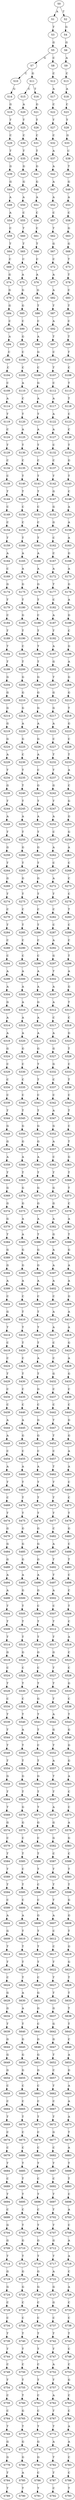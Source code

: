 strict digraph  {
	S0 -> S1 [ label = A ];
	S0 -> S2 [ label = T ];
	S1 -> S3 [ label = T ];
	S2 -> S4 [ label = G ];
	S3 -> S5 [ label = G ];
	S4 -> S6 [ label = G ];
	S5 -> S7 [ label = G ];
	S5 -> S8 [ label = C ];
	S6 -> S9 [ label = A ];
	S7 -> S10 [ label = C ];
	S7 -> S11 [ label = G ];
	S8 -> S12 [ label = C ];
	S9 -> S13 [ label = C ];
	S10 -> S14 [ label = G ];
	S11 -> S15 [ label = C ];
	S11 -> S16 [ label = T ];
	S12 -> S17 [ label = A ];
	S13 -> S18 [ label = A ];
	S14 -> S19 [ label = G ];
	S15 -> S20 [ label = A ];
	S16 -> S21 [ label = G ];
	S17 -> S22 [ label = C ];
	S18 -> S23 [ label = C ];
	S19 -> S24 [ label = T ];
	S20 -> S25 [ label = T ];
	S21 -> S26 [ label = T ];
	S22 -> S27 [ label = T ];
	S23 -> S28 [ label = T ];
	S24 -> S29 [ label = C ];
	S25 -> S30 [ label = C ];
	S26 -> S31 [ label = C ];
	S27 -> S32 [ label = C ];
	S28 -> S33 [ label = G ];
	S29 -> S34 [ label = T ];
	S30 -> S35 [ label = T ];
	S31 -> S36 [ label = T ];
	S32 -> S37 [ label = A ];
	S33 -> S38 [ label = C ];
	S34 -> S39 [ label = G ];
	S35 -> S40 [ label = G ];
	S36 -> S41 [ label = G ];
	S37 -> S42 [ label = A ];
	S38 -> S43 [ label = T ];
	S39 -> S44 [ label = G ];
	S40 -> S45 [ label = G ];
	S41 -> S46 [ label = G ];
	S42 -> S47 [ label = A ];
	S43 -> S48 [ label = G ];
	S44 -> S49 [ label = A ];
	S45 -> S50 [ label = A ];
	S46 -> S51 [ label = A ];
	S47 -> S52 [ label = A ];
	S48 -> S53 [ label = A ];
	S49 -> S54 [ label = A ];
	S50 -> S55 [ label = C ];
	S51 -> S56 [ label = C ];
	S52 -> S57 [ label = C ];
	S53 -> S58 [ label = C ];
	S54 -> S59 [ label = C ];
	S55 -> S60 [ label = T ];
	S56 -> S61 [ label = C ];
	S57 -> S62 [ label = T ];
	S58 -> S63 [ label = G ];
	S59 -> S64 [ label = T ];
	S60 -> S65 [ label = T ];
	S61 -> S66 [ label = T ];
	S62 -> S67 [ label = G ];
	S63 -> S68 [ label = G ];
	S64 -> S69 [ label = C ];
	S65 -> S70 [ label = C ];
	S66 -> S71 [ label = C ];
	S67 -> S72 [ label = C ];
	S68 -> S73 [ label = T ];
	S69 -> S74 [ label = G ];
	S70 -> S75 [ label = A ];
	S71 -> S76 [ label = A ];
	S72 -> S77 [ label = A ];
	S73 -> S78 [ label = T ];
	S74 -> S79 [ label = G ];
	S75 -> S80 [ label = G ];
	S76 -> S81 [ label = G ];
	S77 -> S82 [ label = A ];
	S78 -> S83 [ label = C ];
	S79 -> S84 [ label = G ];
	S80 -> S85 [ label = G ];
	S81 -> S86 [ label = T ];
	S82 -> S87 [ label = T ];
	S83 -> S88 [ label = T ];
	S84 -> S89 [ label = C ];
	S85 -> S90 [ label = C ];
	S86 -> S91 [ label = C ];
	S87 -> S92 [ label = A ];
	S88 -> S93 [ label = C ];
	S89 -> S94 [ label = A ];
	S90 -> S95 [ label = G ];
	S91 -> S96 [ label = A ];
	S92 -> S97 [ label = T ];
	S93 -> S98 [ label = T ];
	S94 -> S99 [ label = C ];
	S95 -> S100 [ label = C ];
	S96 -> S101 [ label = G ];
	S97 -> S102 [ label = C ];
	S98 -> S103 [ label = T ];
	S99 -> S104 [ label = C ];
	S100 -> S105 [ label = C ];
	S101 -> S106 [ label = C ];
	S102 -> S107 [ label = T ];
	S103 -> S108 [ label = C ];
	S104 -> S109 [ label = C ];
	S105 -> S110 [ label = A ];
	S106 -> S111 [ label = G ];
	S107 -> S112 [ label = C ];
	S108 -> S113 [ label = T ];
	S109 -> S114 [ label = A ];
	S110 -> S115 [ label = C ];
	S111 -> S116 [ label = A ];
	S112 -> S117 [ label = A ];
	S113 -> S118 [ label = T ];
	S114 -> S119 [ label = T ];
	S115 -> S120 [ label = T ];
	S116 -> S121 [ label = T ];
	S117 -> S122 [ label = A ];
	S118 -> S123 [ label = C ];
	S119 -> S124 [ label = C ];
	S120 -> S125 [ label = A ];
	S121 -> S126 [ label = A ];
	S122 -> S127 [ label = A ];
	S123 -> S128 [ label = C ];
	S124 -> S129 [ label = T ];
	S125 -> S130 [ label = T ];
	S126 -> S131 [ label = T ];
	S127 -> S132 [ label = C ];
	S128 -> S133 [ label = T ];
	S129 -> S134 [ label = C ];
	S130 -> S135 [ label = C ];
	S131 -> S136 [ label = C ];
	S132 -> S137 [ label = C ];
	S133 -> S138 [ label = G ];
	S134 -> S139 [ label = C ];
	S135 -> S140 [ label = T ];
	S136 -> S141 [ label = T ];
	S137 -> S142 [ label = T ];
	S138 -> S143 [ label = T ];
	S139 -> S144 [ label = T ];
	S140 -> S145 [ label = T ];
	S141 -> S146 [ label = T ];
	S142 -> S147 [ label = G ];
	S143 -> S148 [ label = C ];
	S144 -> S149 [ label = C ];
	S145 -> S150 [ label = C ];
	S146 -> S151 [ label = C ];
	S147 -> S152 [ label = G ];
	S148 -> S153 [ label = A ];
	S149 -> S154 [ label = C ];
	S150 -> S155 [ label = C ];
	S151 -> S156 [ label = C ];
	S152 -> S157 [ label = G ];
	S153 -> S158 [ label = A ];
	S154 -> S159 [ label = T ];
	S155 -> S160 [ label = T ];
	S156 -> S161 [ label = T ];
	S157 -> S162 [ label = C ];
	S158 -> S163 [ label = A ];
	S159 -> S164 [ label = A ];
	S160 -> S165 [ label = A ];
	S161 -> S166 [ label = A ];
	S162 -> S167 [ label = C ];
	S163 -> S168 [ label = G ];
	S164 -> S169 [ label = C ];
	S165 -> S170 [ label = A ];
	S166 -> S171 [ label = A ];
	S167 -> S172 [ label = A ];
	S168 -> S173 [ label = A ];
	S169 -> S174 [ label = G ];
	S170 -> S175 [ label = G ];
	S171 -> S176 [ label = G ];
	S172 -> S177 [ label = T ];
	S173 -> S178 [ label = G ];
	S174 -> S179 [ label = T ];
	S175 -> S180 [ label = T ];
	S176 -> S181 [ label = T ];
	S177 -> S182 [ label = C ];
	S178 -> S183 [ label = A ];
	S179 -> S184 [ label = C ];
	S180 -> S185 [ label = G ];
	S181 -> S186 [ label = C ];
	S182 -> S187 [ label = A ];
	S183 -> S188 [ label = G ];
	S184 -> S189 [ label = T ];
	S185 -> S190 [ label = T ];
	S186 -> S191 [ label = T ];
	S187 -> S192 [ label = T ];
	S188 -> S193 [ label = C ];
	S189 -> S194 [ label = T ];
	S190 -> S195 [ label = C ];
	S191 -> S196 [ label = T ];
	S192 -> S197 [ label = A ];
	S193 -> S198 [ label = G ];
	S194 -> S199 [ label = T ];
	S195 -> S200 [ label = T ];
	S196 -> S201 [ label = T ];
	S197 -> S202 [ label = G ];
	S198 -> S203 [ label = A ];
	S199 -> S204 [ label = G ];
	S200 -> S205 [ label = G ];
	S201 -> S206 [ label = G ];
	S202 -> S207 [ label = T ];
	S203 -> S208 [ label = G ];
	S204 -> S209 [ label = G ];
	S205 -> S210 [ label = G ];
	S206 -> S211 [ label = G ];
	S207 -> S212 [ label = G ];
	S208 -> S213 [ label = G ];
	S209 -> S214 [ label = G ];
	S210 -> S215 [ label = G ];
	S211 -> S216 [ label = G ];
	S212 -> S217 [ label = G ];
	S213 -> S218 [ label = T ];
	S214 -> S219 [ label = G ];
	S215 -> S220 [ label = A ];
	S216 -> S221 [ label = A ];
	S217 -> S222 [ label = A ];
	S218 -> S223 [ label = G ];
	S219 -> S224 [ label = G ];
	S220 -> S225 [ label = G ];
	S221 -> S226 [ label = G ];
	S222 -> S227 [ label = C ];
	S223 -> S228 [ label = C ];
	S224 -> S229 [ label = A ];
	S225 -> S230 [ label = C ];
	S226 -> S231 [ label = A ];
	S227 -> S232 [ label = T ];
	S228 -> S233 [ label = T ];
	S229 -> S234 [ label = T ];
	S230 -> S235 [ label = T ];
	S231 -> S236 [ label = C ];
	S232 -> S237 [ label = T ];
	S233 -> S238 [ label = A ];
	S234 -> S239 [ label = G ];
	S235 -> S240 [ label = T ];
	S236 -> S241 [ label = G ];
	S237 -> S242 [ label = G ];
	S238 -> S243 [ label = C ];
	S239 -> S244 [ label = T ];
	S240 -> S245 [ label = T ];
	S241 -> S246 [ label = T ];
	S242 -> S247 [ label = T ];
	S243 -> S248 [ label = G ];
	S244 -> S249 [ label = A ];
	S245 -> S250 [ label = A ];
	S246 -> S251 [ label = A ];
	S247 -> S252 [ label = A ];
	S248 -> S253 [ label = G ];
	S249 -> S254 [ label = T ];
	S250 -> S255 [ label = T ];
	S251 -> S256 [ label = T ];
	S252 -> S257 [ label = C ];
	S253 -> S258 [ label = G ];
	S254 -> S259 [ label = G ];
	S255 -> S260 [ label = G ];
	S256 -> S261 [ label = G ];
	S257 -> S262 [ label = A ];
	S258 -> S263 [ label = A ];
	S259 -> S264 [ label = T ];
	S260 -> S265 [ label = T ];
	S261 -> S266 [ label = T ];
	S262 -> S267 [ label = C ];
	S263 -> S268 [ label = C ];
	S264 -> S269 [ label = G ];
	S265 -> S270 [ label = G ];
	S266 -> S271 [ label = G ];
	S267 -> S272 [ label = A ];
	S268 -> S273 [ label = C ];
	S269 -> S274 [ label = T ];
	S270 -> S275 [ label = T ];
	S271 -> S276 [ label = T ];
	S272 -> S277 [ label = T ];
	S273 -> S278 [ label = C ];
	S274 -> S279 [ label = C ];
	S275 -> S280 [ label = C ];
	S276 -> S281 [ label = C ];
	S277 -> S282 [ label = C ];
	S278 -> S283 [ label = T ];
	S279 -> S284 [ label = T ];
	S280 -> S285 [ label = T ];
	S281 -> S286 [ label = T ];
	S282 -> S287 [ label = C ];
	S283 -> S288 [ label = C ];
	S284 -> S289 [ label = C ];
	S285 -> S290 [ label = C ];
	S286 -> S291 [ label = C ];
	S287 -> S292 [ label = A ];
	S288 -> S293 [ label = C ];
	S289 -> S294 [ label = C ];
	S290 -> S295 [ label = C ];
	S291 -> S296 [ label = C ];
	S292 -> S297 [ label = G ];
	S293 -> S298 [ label = T ];
	S294 -> S299 [ label = A ];
	S295 -> S300 [ label = A ];
	S296 -> S301 [ label = A ];
	S297 -> S302 [ label = T ];
	S298 -> S303 [ label = A ];
	S299 -> S304 [ label = A ];
	S300 -> S305 [ label = A ];
	S301 -> S306 [ label = A ];
	S302 -> S307 [ label = A ];
	S303 -> S308 [ label = G ];
	S304 -> S309 [ label = G ];
	S305 -> S310 [ label = A ];
	S306 -> S311 [ label = G ];
	S307 -> S312 [ label = A ];
	S308 -> S313 [ label = T ];
	S309 -> S314 [ label = A ];
	S310 -> S315 [ label = A ];
	S311 -> S316 [ label = A ];
	S312 -> S317 [ label = C ];
	S313 -> S318 [ label = C ];
	S314 -> S319 [ label = A ];
	S315 -> S320 [ label = A ];
	S316 -> S321 [ label = A ];
	S317 -> S322 [ label = A ];
	S318 -> S323 [ label = G ];
	S319 -> S324 [ label = G ];
	S320 -> S325 [ label = G ];
	S321 -> S326 [ label = G ];
	S322 -> S327 [ label = G ];
	S323 -> S328 [ label = T ];
	S324 -> S329 [ label = C ];
	S325 -> S330 [ label = C ];
	S326 -> S331 [ label = T ];
	S327 -> S332 [ label = G ];
	S328 -> S333 [ label = C ];
	S329 -> S334 [ label = C ];
	S330 -> S335 [ label = C ];
	S331 -> S336 [ label = T ];
	S332 -> S337 [ label = C ];
	S333 -> S338 [ label = T ];
	S334 -> S339 [ label = C ];
	S335 -> S340 [ label = C ];
	S336 -> S341 [ label = C ];
	S337 -> S342 [ label = C ];
	S338 -> S343 [ label = C ];
	S339 -> S344 [ label = T ];
	S340 -> S345 [ label = T ];
	S341 -> S346 [ label = T ];
	S342 -> S347 [ label = A ];
	S343 -> S348 [ label = T ];
	S344 -> S349 [ label = G ];
	S345 -> S350 [ label = G ];
	S346 -> S351 [ label = G ];
	S347 -> S352 [ label = G ];
	S348 -> S353 [ label = C ];
	S349 -> S354 [ label = G ];
	S350 -> S355 [ label = G ];
	S351 -> S356 [ label = G ];
	S352 -> S357 [ label = A ];
	S353 -> S358 [ label = T ];
	S354 -> S359 [ label = A ];
	S355 -> S360 [ label = A ];
	S356 -> S361 [ label = A ];
	S357 -> S362 [ label = C ];
	S358 -> S363 [ label = G ];
	S359 -> S364 [ label = T ];
	S360 -> S365 [ label = T ];
	S361 -> S366 [ label = T ];
	S362 -> S367 [ label = T ];
	S363 -> S368 [ label = T ];
	S364 -> S369 [ label = G ];
	S365 -> S370 [ label = G ];
	S366 -> S371 [ label = G ];
	S367 -> S372 [ label = G ];
	S368 -> S373 [ label = T ];
	S369 -> S374 [ label = G ];
	S370 -> S375 [ label = G ];
	S371 -> S376 [ label = G ];
	S372 -> S377 [ label = G ];
	S373 -> S378 [ label = C ];
	S374 -> S379 [ label = G ];
	S375 -> S380 [ label = A ];
	S376 -> S381 [ label = A ];
	S377 -> S382 [ label = A ];
	S378 -> S383 [ label = A ];
	S379 -> S384 [ label = T ];
	S380 -> S385 [ label = A ];
	S381 -> S386 [ label = T ];
	S382 -> S387 [ label = G ];
	S383 -> S388 [ label = T ];
	S384 -> S389 [ label = G ];
	S385 -> S390 [ label = G ];
	S386 -> S391 [ label = G ];
	S387 -> S392 [ label = A ];
	S388 -> S393 [ label = G ];
	S389 -> S394 [ label = G ];
	S390 -> S395 [ label = G ];
	S391 -> S396 [ label = G ];
	S392 -> S397 [ label = A ];
	S393 -> S398 [ label = A ];
	S394 -> S399 [ label = A ];
	S395 -> S400 [ label = A ];
	S396 -> S401 [ label = A ];
	S397 -> S402 [ label = A ];
	S398 -> S403 [ label = A ];
	S399 -> S404 [ label = C ];
	S400 -> S405 [ label = C ];
	S401 -> S406 [ label = C ];
	S402 -> S407 [ label = C ];
	S403 -> S408 [ label = G ];
	S404 -> S409 [ label = G ];
	S405 -> S410 [ label = T ];
	S406 -> S411 [ label = T ];
	S407 -> S412 [ label = A ];
	S408 -> S413 [ label = A ];
	S409 -> S414 [ label = T ];
	S410 -> S415 [ label = T ];
	S411 -> S416 [ label = T ];
	S412 -> S417 [ label = A ];
	S413 -> S418 [ label = A ];
	S414 -> S419 [ label = C ];
	S415 -> S420 [ label = T ];
	S416 -> S421 [ label = T ];
	S417 -> S422 [ label = C ];
	S418 -> S423 [ label = G ];
	S419 -> S424 [ label = C ];
	S420 -> S425 [ label = C ];
	S421 -> S426 [ label = A ];
	S422 -> S427 [ label = C ];
	S423 -> S428 [ label = A ];
	S424 -> S429 [ label = T ];
	S425 -> S430 [ label = T ];
	S426 -> S431 [ label = T ];
	S427 -> S432 [ label = G ];
	S428 -> S433 [ label = G ];
	S429 -> S434 [ label = C ];
	S430 -> S435 [ label = C ];
	S431 -> S436 [ label = G ];
	S432 -> S437 [ label = C ];
	S433 -> S438 [ label = C ];
	S434 -> S439 [ label = C ];
	S435 -> S440 [ label = C ];
	S436 -> S441 [ label = C ];
	S437 -> S442 [ label = C ];
	S438 -> S443 [ label = C ];
	S439 -> S444 [ label = A ];
	S440 -> S445 [ label = A ];
	S441 -> S446 [ label = G ];
	S442 -> S447 [ label = T ];
	S443 -> S448 [ label = G ];
	S444 -> S449 [ label = A ];
	S445 -> S450 [ label = G ];
	S446 -> S451 [ label = G ];
	S447 -> S452 [ label = T ];
	S448 -> S453 [ label = G ];
	S449 -> S454 [ label = C ];
	S450 -> S455 [ label = C ];
	S451 -> S456 [ label = C ];
	S452 -> S457 [ label = C ];
	S453 -> S458 [ label = A ];
	S454 -> S459 [ label = A ];
	S455 -> S460 [ label = A ];
	S456 -> S461 [ label = A ];
	S457 -> S462 [ label = T ];
	S458 -> S463 [ label = A ];
	S459 -> S464 [ label = T ];
	S460 -> S465 [ label = T ];
	S461 -> S466 [ label = T ];
	S462 -> S467 [ label = T ];
	S463 -> S468 [ label = C ];
	S464 -> S469 [ label = C ];
	S465 -> S470 [ label = T ];
	S466 -> S471 [ label = T ];
	S467 -> S472 [ label = T ];
	S468 -> S473 [ label = C ];
	S469 -> S474 [ label = T ];
	S470 -> S475 [ label = T ];
	S471 -> S476 [ label = T ];
	S472 -> S477 [ label = T ];
	S473 -> S478 [ label = T ];
	S474 -> S479 [ label = G ];
	S475 -> S480 [ label = G ];
	S476 -> S481 [ label = G ];
	S477 -> S482 [ label = C ];
	S478 -> S483 [ label = G ];
	S479 -> S484 [ label = G ];
	S480 -> S485 [ label = G ];
	S481 -> S486 [ label = G ];
	S482 -> S487 [ label = A ];
	S483 -> S488 [ label = C ];
	S484 -> S489 [ label = G ];
	S485 -> S490 [ label = G ];
	S486 -> S491 [ label = G ];
	S487 -> S492 [ label = T ];
	S488 -> S493 [ label = T ];
	S489 -> S494 [ label = A ];
	S490 -> S495 [ label = A ];
	S491 -> S496 [ label = A ];
	S492 -> S497 [ label = T ];
	S493 -> S498 [ label = C ];
	S494 -> S499 [ label = A ];
	S495 -> S500 [ label = G ];
	S496 -> S501 [ label = G ];
	S497 -> S502 [ label = A ];
	S498 -> S503 [ label = C ];
	S499 -> S504 [ label = T ];
	S500 -> S505 [ label = T ];
	S501 -> S506 [ label = C ];
	S502 -> S507 [ label = C ];
	S503 -> S508 [ label = T ];
	S504 -> S509 [ label = T ];
	S505 -> S510 [ label = T ];
	S506 -> S511 [ label = T ];
	S507 -> S512 [ label = T ];
	S508 -> S513 [ label = C ];
	S509 -> S514 [ label = T ];
	S510 -> S515 [ label = T ];
	S511 -> S516 [ label = T ];
	S512 -> S517 [ label = T ];
	S513 -> S518 [ label = A ];
	S514 -> S519 [ label = G ];
	S515 -> S520 [ label = G ];
	S516 -> S521 [ label = G ];
	S517 -> S522 [ label = G ];
	S518 -> S523 [ label = C ];
	S519 -> S524 [ label = C ];
	S520 -> S525 [ label = C ];
	S521 -> S526 [ label = C ];
	S522 -> S527 [ label = T ];
	S523 -> S528 [ label = C ];
	S524 -> S529 [ label = T ];
	S525 -> S530 [ label = T ];
	S526 -> S531 [ label = T ];
	S527 -> S532 [ label = T ];
	S528 -> S533 [ label = G ];
	S529 -> S534 [ label = C ];
	S530 -> S535 [ label = C ];
	S531 -> S536 [ label = G ];
	S532 -> S537 [ label = T ];
	S533 -> S538 [ label = C ];
	S534 -> S539 [ label = T ];
	S535 -> S540 [ label = T ];
	S536 -> S541 [ label = T ];
	S537 -> S542 [ label = A ];
	S538 -> S543 [ label = T ];
	S539 -> S544 [ label = T ];
	S540 -> S545 [ label = A ];
	S541 -> S546 [ label = T ];
	S542 -> S547 [ label = G ];
	S543 -> S548 [ label = G ];
	S544 -> S549 [ label = T ];
	S545 -> S550 [ label = T ];
	S546 -> S551 [ label = C ];
	S547 -> S552 [ label = T ];
	S548 -> S553 [ label = G ];
	S549 -> S554 [ label = T ];
	S550 -> S555 [ label = T ];
	S551 -> S556 [ label = T ];
	S552 -> S557 [ label = A ];
	S553 -> S558 [ label = G ];
	S554 -> S559 [ label = G ];
	S555 -> S560 [ label = G ];
	S556 -> S561 [ label = G ];
	S557 -> S562 [ label = T ];
	S558 -> S563 [ label = A ];
	S559 -> S564 [ label = T ];
	S560 -> S565 [ label = T ];
	S561 -> S566 [ label = T ];
	S562 -> S567 [ label = T ];
	S563 -> S568 [ label = C ];
	S564 -> S569 [ label = T ];
	S565 -> S570 [ label = G ];
	S566 -> S571 [ label = T ];
	S567 -> S572 [ label = A ];
	S568 -> S573 [ label = C ];
	S569 -> S574 [ label = G ];
	S570 -> S575 [ label = G ];
	S571 -> S576 [ label = G ];
	S572 -> S577 [ label = G ];
	S573 -> S578 [ label = A ];
	S574 -> S579 [ label = C ];
	S575 -> S580 [ label = C ];
	S576 -> S581 [ label = C ];
	S577 -> S582 [ label = G ];
	S578 -> S583 [ label = G ];
	S579 -> S584 [ label = T ];
	S580 -> S585 [ label = T ];
	S581 -> S586 [ label = T ];
	S582 -> S587 [ label = C ];
	S583 -> S588 [ label = C ];
	S584 -> S589 [ label = T ];
	S585 -> S590 [ label = C ];
	S586 -> S591 [ label = T ];
	S587 -> S592 [ label = T ];
	S588 -> S593 [ label = T ];
	S589 -> S594 [ label = T ];
	S590 -> S595 [ label = T ];
	S591 -> S596 [ label = C ];
	S592 -> S597 [ label = T ];
	S593 -> S598 [ label = T ];
	S594 -> S599 [ label = C ];
	S595 -> S600 [ label = C ];
	S596 -> S601 [ label = C ];
	S597 -> S602 [ label = T ];
	S598 -> S603 [ label = G ];
	S599 -> S604 [ label = A ];
	S600 -> S605 [ label = A ];
	S601 -> S606 [ label = G ];
	S602 -> S607 [ label = A ];
	S603 -> S608 [ label = G ];
	S604 -> S609 [ label = G ];
	S605 -> S610 [ label = T ];
	S606 -> S611 [ label = T ];
	S607 -> S612 [ label = C ];
	S608 -> S613 [ label = T ];
	S609 -> S614 [ label = T ];
	S610 -> S615 [ label = T ];
	S611 -> S616 [ label = T ];
	S612 -> S617 [ label = C ];
	S613 -> S618 [ label = G ];
	S614 -> S619 [ label = T ];
	S615 -> S620 [ label = T ];
	S616 -> S621 [ label = T ];
	S617 -> S622 [ label = T ];
	S618 -> S623 [ label = G ];
	S619 -> S624 [ label = C ];
	S620 -> S625 [ label = T ];
	S621 -> S626 [ label = C ];
	S622 -> S627 [ label = T ];
	S623 -> S628 [ label = T ];
	S624 -> S629 [ label = G ];
	S625 -> S630 [ label = A ];
	S626 -> S631 [ label = G ];
	S627 -> S632 [ label = T ];
	S628 -> S633 [ label = T ];
	S629 -> S634 [ label = G ];
	S630 -> S635 [ label = A ];
	S631 -> S636 [ label = G ];
	S632 -> S637 [ label = G ];
	S633 -> S638 [ label = T ];
	S634 -> S639 [ label = T ];
	S635 -> S640 [ label = T ];
	S636 -> S641 [ label = C ];
	S637 -> S642 [ label = G ];
	S638 -> S643 [ label = T ];
	S639 -> S644 [ label = G ];
	S640 -> S645 [ label = G ];
	S641 -> S646 [ label = G ];
	S642 -> S647 [ label = G ];
	S643 -> S648 [ label = C ];
	S644 -> S649 [ label = G ];
	S645 -> S650 [ label = G ];
	S646 -> S651 [ label = G ];
	S647 -> S652 [ label = T ];
	S648 -> S653 [ label = A ];
	S649 -> S654 [ label = G ];
	S650 -> S655 [ label = G ];
	S651 -> S656 [ label = G ];
	S652 -> S657 [ label = C ];
	S653 -> S658 [ label = G ];
	S654 -> S659 [ label = C ];
	S655 -> S660 [ label = C ];
	S656 -> S661 [ label = C ];
	S657 -> S662 [ label = T ];
	S658 -> S663 [ label = A ];
	S659 -> S664 [ label = C ];
	S660 -> S665 [ label = C ];
	S661 -> S666 [ label = C ];
	S662 -> S667 [ label = C ];
	S663 -> S668 [ label = A ];
	S664 -> S669 [ label = T ];
	S665 -> S670 [ label = T ];
	S666 -> S671 [ label = T ];
	S667 -> S672 [ label = T ];
	S668 -> S673 [ label = A ];
	S669 -> S674 [ label = C ];
	S670 -> S675 [ label = C ];
	S671 -> S676 [ label = C ];
	S672 -> S677 [ label = G ];
	S673 -> S678 [ label = T ];
	S674 -> S679 [ label = C ];
	S675 -> S680 [ label = C ];
	S676 -> S681 [ label = C ];
	S677 -> S682 [ label = C ];
	S678 -> S683 [ label = A ];
	S679 -> S684 [ label = T ];
	S680 -> S685 [ label = T ];
	S681 -> S686 [ label = T ];
	S682 -> S687 [ label = T ];
	S683 -> S688 [ label = T ];
	S684 -> S689 [ label = C ];
	S685 -> S690 [ label = T ];
	S686 -> S691 [ label = C ];
	S687 -> S692 [ label = C ];
	S688 -> S693 [ label = T ];
	S689 -> S694 [ label = T ];
	S690 -> S695 [ label = T ];
	S691 -> S696 [ label = T ];
	S692 -> S697 [ label = T ];
	S693 -> S698 [ label = C ];
	S694 -> S699 [ label = C ];
	S695 -> S700 [ label = C ];
	S696 -> S701 [ label = C ];
	S697 -> S702 [ label = T ];
	S698 -> S703 [ label = A ];
	S699 -> S704 [ label = G ];
	S700 -> S705 [ label = T ];
	S701 -> S706 [ label = T ];
	S702 -> S707 [ label = T ];
	S703 -> S708 [ label = C ];
	S704 -> S709 [ label = G ];
	S705 -> S710 [ label = G ];
	S706 -> S711 [ label = G ];
	S707 -> S712 [ label = G ];
	S708 -> S713 [ label = A ];
	S709 -> S714 [ label = T ];
	S710 -> S715 [ label = T ];
	S711 -> S716 [ label = T ];
	S712 -> S717 [ label = T ];
	S713 -> S718 [ label = A ];
	S714 -> S719 [ label = G ];
	S715 -> S720 [ label = G ];
	S716 -> S721 [ label = G ];
	S717 -> S722 [ label = A ];
	S718 -> S723 [ label = C ];
	S719 -> S724 [ label = G ];
	S720 -> S725 [ label = G ];
	S721 -> S726 [ label = G ];
	S722 -> S727 [ label = G ];
	S723 -> S728 [ label = A ];
	S724 -> S729 [ label = C ];
	S725 -> S730 [ label = C ];
	S726 -> S731 [ label = C ];
	S727 -> S732 [ label = G ];
	S728 -> S733 [ label = C ];
	S729 -> S734 [ label = C ];
	S730 -> S735 [ label = C ];
	S731 -> S736 [ label = C ];
	S732 -> S737 [ label = C ];
	S733 -> S738 [ label = C ];
	S734 -> S739 [ label = T ];
	S735 -> S740 [ label = T ];
	S736 -> S741 [ label = T ];
	S737 -> S742 [ label = T ];
	S738 -> S743 [ label = T ];
	S739 -> S744 [ label = T ];
	S740 -> S745 [ label = T ];
	S741 -> S746 [ label = T ];
	S742 -> S747 [ label = T ];
	S743 -> S748 [ label = C ];
	S744 -> S749 [ label = C ];
	S745 -> S750 [ label = C ];
	S746 -> S751 [ label = C ];
	S747 -> S752 [ label = A ];
	S748 -> S753 [ label = C ];
	S749 -> S754 [ label = T ];
	S750 -> S755 [ label = T ];
	S751 -> S756 [ label = T ];
	S752 -> S757 [ label = T ];
	S753 -> S758 [ label = G ];
	S754 -> S759 [ label = C ];
	S755 -> S760 [ label = T ];
	S756 -> S761 [ label = C ];
	S757 -> S762 [ label = A ];
	S758 -> S763 [ label = C ];
	S759 -> S764 [ label = C ];
	S760 -> S765 [ label = G ];
	S761 -> S766 [ label = C ];
	S762 -> S767 [ label = T ];
	S763 -> S768 [ label = C ];
	S764 -> S769 [ label = T ];
	S765 -> S770 [ label = T ];
	S766 -> S771 [ label = T ];
	S767 -> S772 [ label = T ];
	S768 -> S773 [ label = A ];
	S769 -> S774 [ label = G ];
	S770 -> S775 [ label = G ];
	S771 -> S776 [ label = G ];
	S772 -> S777 [ label = A ];
	S773 -> S778 [ label = A ];
	S774 -> S779 [ label = G ];
	S775 -> S780 [ label = G ];
	S776 -> S781 [ label = G ];
	S777 -> S782 [ label = T ];
	S778 -> S783 [ label = C ];
	S779 -> S784 [ label = T ];
	S780 -> S785 [ label = A ];
	S781 -> S786 [ label = C ];
	S782 -> S787 [ label = T ];
	S783 -> S788 [ label = C ];
	S784 -> S789 [ label = T ];
	S785 -> S790 [ label = T ];
	S786 -> S791 [ label = T ];
	S787 -> S792 [ label = C ];
	S788 -> S793 [ label = T ];
}
